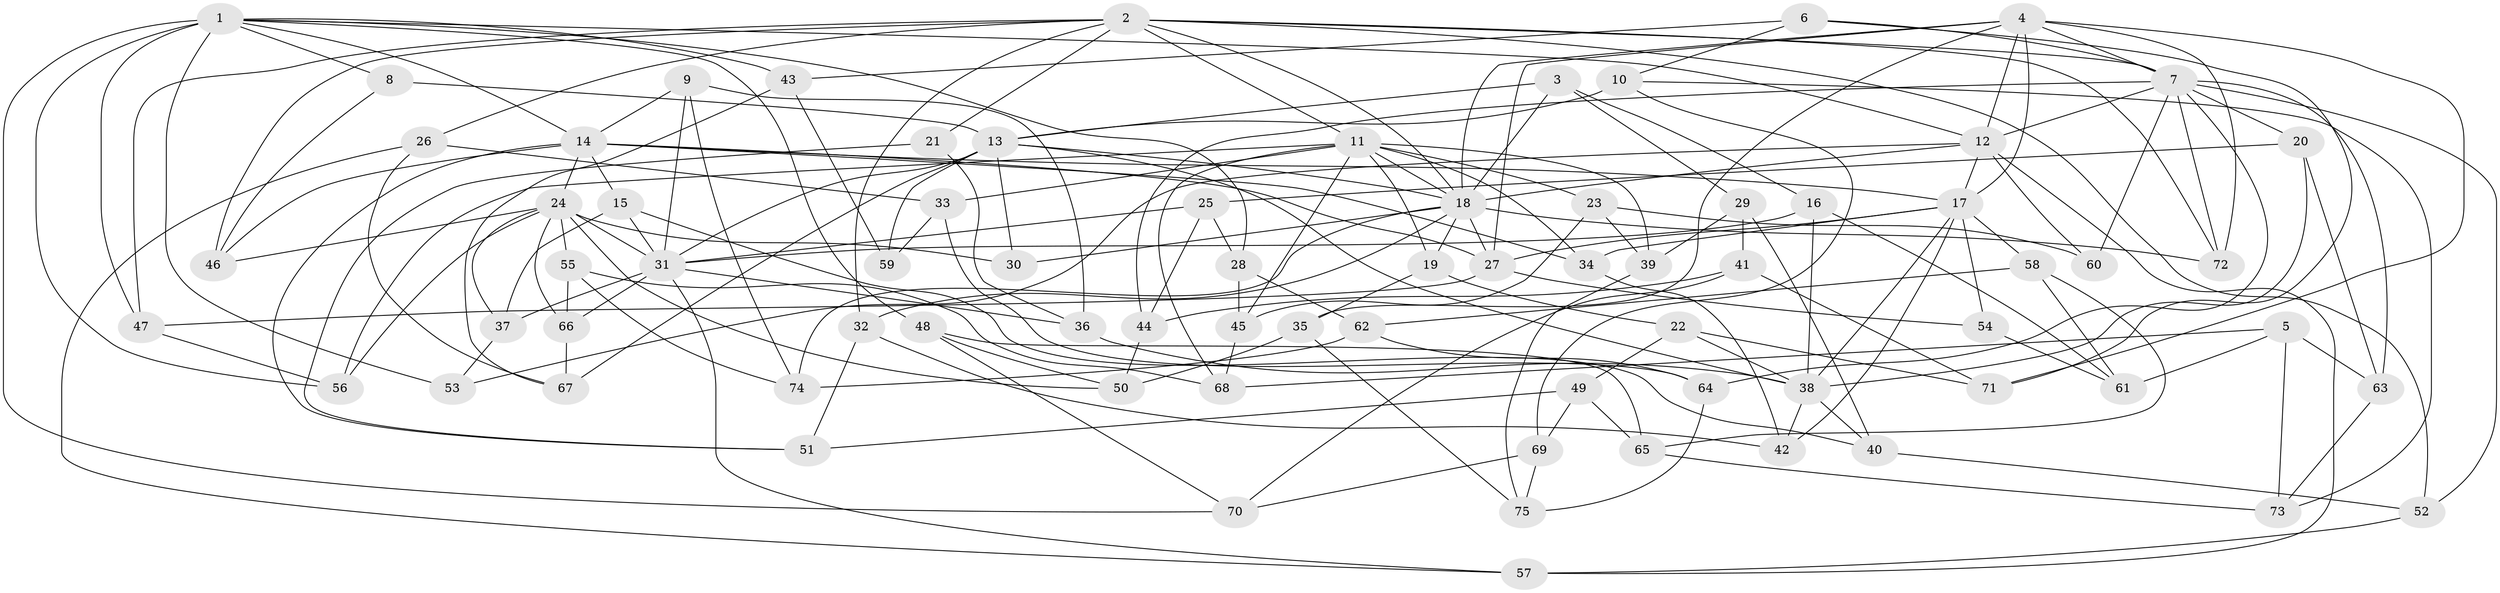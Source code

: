 // original degree distribution, {4: 1.0}
// Generated by graph-tools (version 1.1) at 2025/54/03/04/25 22:54:01]
// undirected, 75 vertices, 183 edges
graph export_dot {
  node [color=gray90,style=filled];
  1;
  2;
  3;
  4;
  5;
  6;
  7;
  8;
  9;
  10;
  11;
  12;
  13;
  14;
  15;
  16;
  17;
  18;
  19;
  20;
  21;
  22;
  23;
  24;
  25;
  26;
  27;
  28;
  29;
  30;
  31;
  32;
  33;
  34;
  35;
  36;
  37;
  38;
  39;
  40;
  41;
  42;
  43;
  44;
  45;
  46;
  47;
  48;
  49;
  50;
  51;
  52;
  53;
  54;
  55;
  56;
  57;
  58;
  59;
  60;
  61;
  62;
  63;
  64;
  65;
  66;
  67;
  68;
  69;
  70;
  71;
  72;
  73;
  74;
  75;
  1 -- 8 [weight=1.0];
  1 -- 12 [weight=1.0];
  1 -- 14 [weight=1.0];
  1 -- 28 [weight=1.0];
  1 -- 43 [weight=1.0];
  1 -- 47 [weight=2.0];
  1 -- 48 [weight=1.0];
  1 -- 53 [weight=2.0];
  1 -- 56 [weight=1.0];
  1 -- 70 [weight=1.0];
  2 -- 7 [weight=1.0];
  2 -- 11 [weight=1.0];
  2 -- 18 [weight=1.0];
  2 -- 21 [weight=2.0];
  2 -- 26 [weight=1.0];
  2 -- 32 [weight=1.0];
  2 -- 46 [weight=1.0];
  2 -- 47 [weight=2.0];
  2 -- 52 [weight=1.0];
  2 -- 72 [weight=1.0];
  3 -- 13 [weight=1.0];
  3 -- 16 [weight=1.0];
  3 -- 18 [weight=1.0];
  3 -- 29 [weight=1.0];
  4 -- 7 [weight=1.0];
  4 -- 12 [weight=1.0];
  4 -- 17 [weight=1.0];
  4 -- 18 [weight=1.0];
  4 -- 27 [weight=1.0];
  4 -- 35 [weight=1.0];
  4 -- 71 [weight=1.0];
  4 -- 72 [weight=1.0];
  5 -- 61 [weight=1.0];
  5 -- 63 [weight=1.0];
  5 -- 68 [weight=1.0];
  5 -- 73 [weight=1.0];
  6 -- 7 [weight=1.0];
  6 -- 10 [weight=1.0];
  6 -- 43 [weight=1.0];
  6 -- 71 [weight=1.0];
  7 -- 12 [weight=1.0];
  7 -- 20 [weight=1.0];
  7 -- 44 [weight=1.0];
  7 -- 52 [weight=1.0];
  7 -- 60 [weight=2.0];
  7 -- 63 [weight=1.0];
  7 -- 64 [weight=1.0];
  7 -- 72 [weight=1.0];
  8 -- 13 [weight=2.0];
  8 -- 46 [weight=1.0];
  9 -- 14 [weight=1.0];
  9 -- 31 [weight=1.0];
  9 -- 36 [weight=1.0];
  9 -- 74 [weight=1.0];
  10 -- 13 [weight=1.0];
  10 -- 69 [weight=1.0];
  10 -- 73 [weight=1.0];
  11 -- 18 [weight=1.0];
  11 -- 19 [weight=1.0];
  11 -- 23 [weight=1.0];
  11 -- 33 [weight=1.0];
  11 -- 34 [weight=1.0];
  11 -- 39 [weight=1.0];
  11 -- 45 [weight=1.0];
  11 -- 56 [weight=1.0];
  11 -- 68 [weight=1.0];
  12 -- 17 [weight=1.0];
  12 -- 18 [weight=1.0];
  12 -- 53 [weight=1.0];
  12 -- 57 [weight=1.0];
  12 -- 60 [weight=1.0];
  13 -- 18 [weight=1.0];
  13 -- 30 [weight=1.0];
  13 -- 31 [weight=2.0];
  13 -- 38 [weight=1.0];
  13 -- 59 [weight=2.0];
  13 -- 67 [weight=1.0];
  14 -- 15 [weight=1.0];
  14 -- 17 [weight=1.0];
  14 -- 24 [weight=2.0];
  14 -- 27 [weight=1.0];
  14 -- 34 [weight=1.0];
  14 -- 46 [weight=1.0];
  14 -- 51 [weight=1.0];
  15 -- 31 [weight=1.0];
  15 -- 37 [weight=1.0];
  15 -- 40 [weight=1.0];
  16 -- 31 [weight=1.0];
  16 -- 38 [weight=1.0];
  16 -- 61 [weight=1.0];
  17 -- 27 [weight=1.0];
  17 -- 34 [weight=1.0];
  17 -- 38 [weight=1.0];
  17 -- 42 [weight=1.0];
  17 -- 54 [weight=2.0];
  17 -- 58 [weight=1.0];
  18 -- 19 [weight=1.0];
  18 -- 27 [weight=1.0];
  18 -- 30 [weight=1.0];
  18 -- 32 [weight=1.0];
  18 -- 72 [weight=1.0];
  18 -- 74 [weight=1.0];
  19 -- 22 [weight=1.0];
  19 -- 35 [weight=1.0];
  20 -- 25 [weight=1.0];
  20 -- 38 [weight=1.0];
  20 -- 63 [weight=1.0];
  21 -- 36 [weight=1.0];
  21 -- 51 [weight=1.0];
  22 -- 38 [weight=1.0];
  22 -- 49 [weight=1.0];
  22 -- 71 [weight=1.0];
  23 -- 39 [weight=1.0];
  23 -- 45 [weight=1.0];
  23 -- 60 [weight=1.0];
  24 -- 30 [weight=2.0];
  24 -- 31 [weight=2.0];
  24 -- 37 [weight=1.0];
  24 -- 46 [weight=1.0];
  24 -- 50 [weight=1.0];
  24 -- 55 [weight=1.0];
  24 -- 56 [weight=1.0];
  24 -- 66 [weight=1.0];
  25 -- 28 [weight=1.0];
  25 -- 31 [weight=1.0];
  25 -- 44 [weight=1.0];
  26 -- 33 [weight=1.0];
  26 -- 57 [weight=1.0];
  26 -- 67 [weight=1.0];
  27 -- 47 [weight=1.0];
  27 -- 54 [weight=1.0];
  28 -- 45 [weight=1.0];
  28 -- 62 [weight=1.0];
  29 -- 39 [weight=1.0];
  29 -- 40 [weight=1.0];
  29 -- 41 [weight=1.0];
  31 -- 36 [weight=1.0];
  31 -- 37 [weight=1.0];
  31 -- 57 [weight=1.0];
  31 -- 66 [weight=1.0];
  32 -- 42 [weight=1.0];
  32 -- 51 [weight=1.0];
  33 -- 59 [weight=1.0];
  33 -- 64 [weight=1.0];
  34 -- 42 [weight=1.0];
  35 -- 50 [weight=1.0];
  35 -- 75 [weight=1.0];
  36 -- 38 [weight=1.0];
  37 -- 53 [weight=1.0];
  38 -- 40 [weight=1.0];
  38 -- 42 [weight=1.0];
  39 -- 75 [weight=1.0];
  40 -- 52 [weight=1.0];
  41 -- 44 [weight=1.0];
  41 -- 70 [weight=1.0];
  41 -- 71 [weight=1.0];
  43 -- 59 [weight=1.0];
  43 -- 67 [weight=1.0];
  44 -- 50 [weight=1.0];
  45 -- 68 [weight=1.0];
  47 -- 56 [weight=1.0];
  48 -- 50 [weight=1.0];
  48 -- 65 [weight=1.0];
  48 -- 70 [weight=1.0];
  49 -- 51 [weight=1.0];
  49 -- 65 [weight=1.0];
  49 -- 69 [weight=1.0];
  52 -- 57 [weight=1.0];
  54 -- 61 [weight=1.0];
  55 -- 66 [weight=1.0];
  55 -- 68 [weight=1.0];
  55 -- 74 [weight=1.0];
  58 -- 61 [weight=1.0];
  58 -- 62 [weight=1.0];
  58 -- 65 [weight=1.0];
  62 -- 64 [weight=1.0];
  62 -- 74 [weight=1.0];
  63 -- 73 [weight=1.0];
  64 -- 75 [weight=1.0];
  65 -- 73 [weight=1.0];
  66 -- 67 [weight=1.0];
  69 -- 70 [weight=1.0];
  69 -- 75 [weight=1.0];
}
